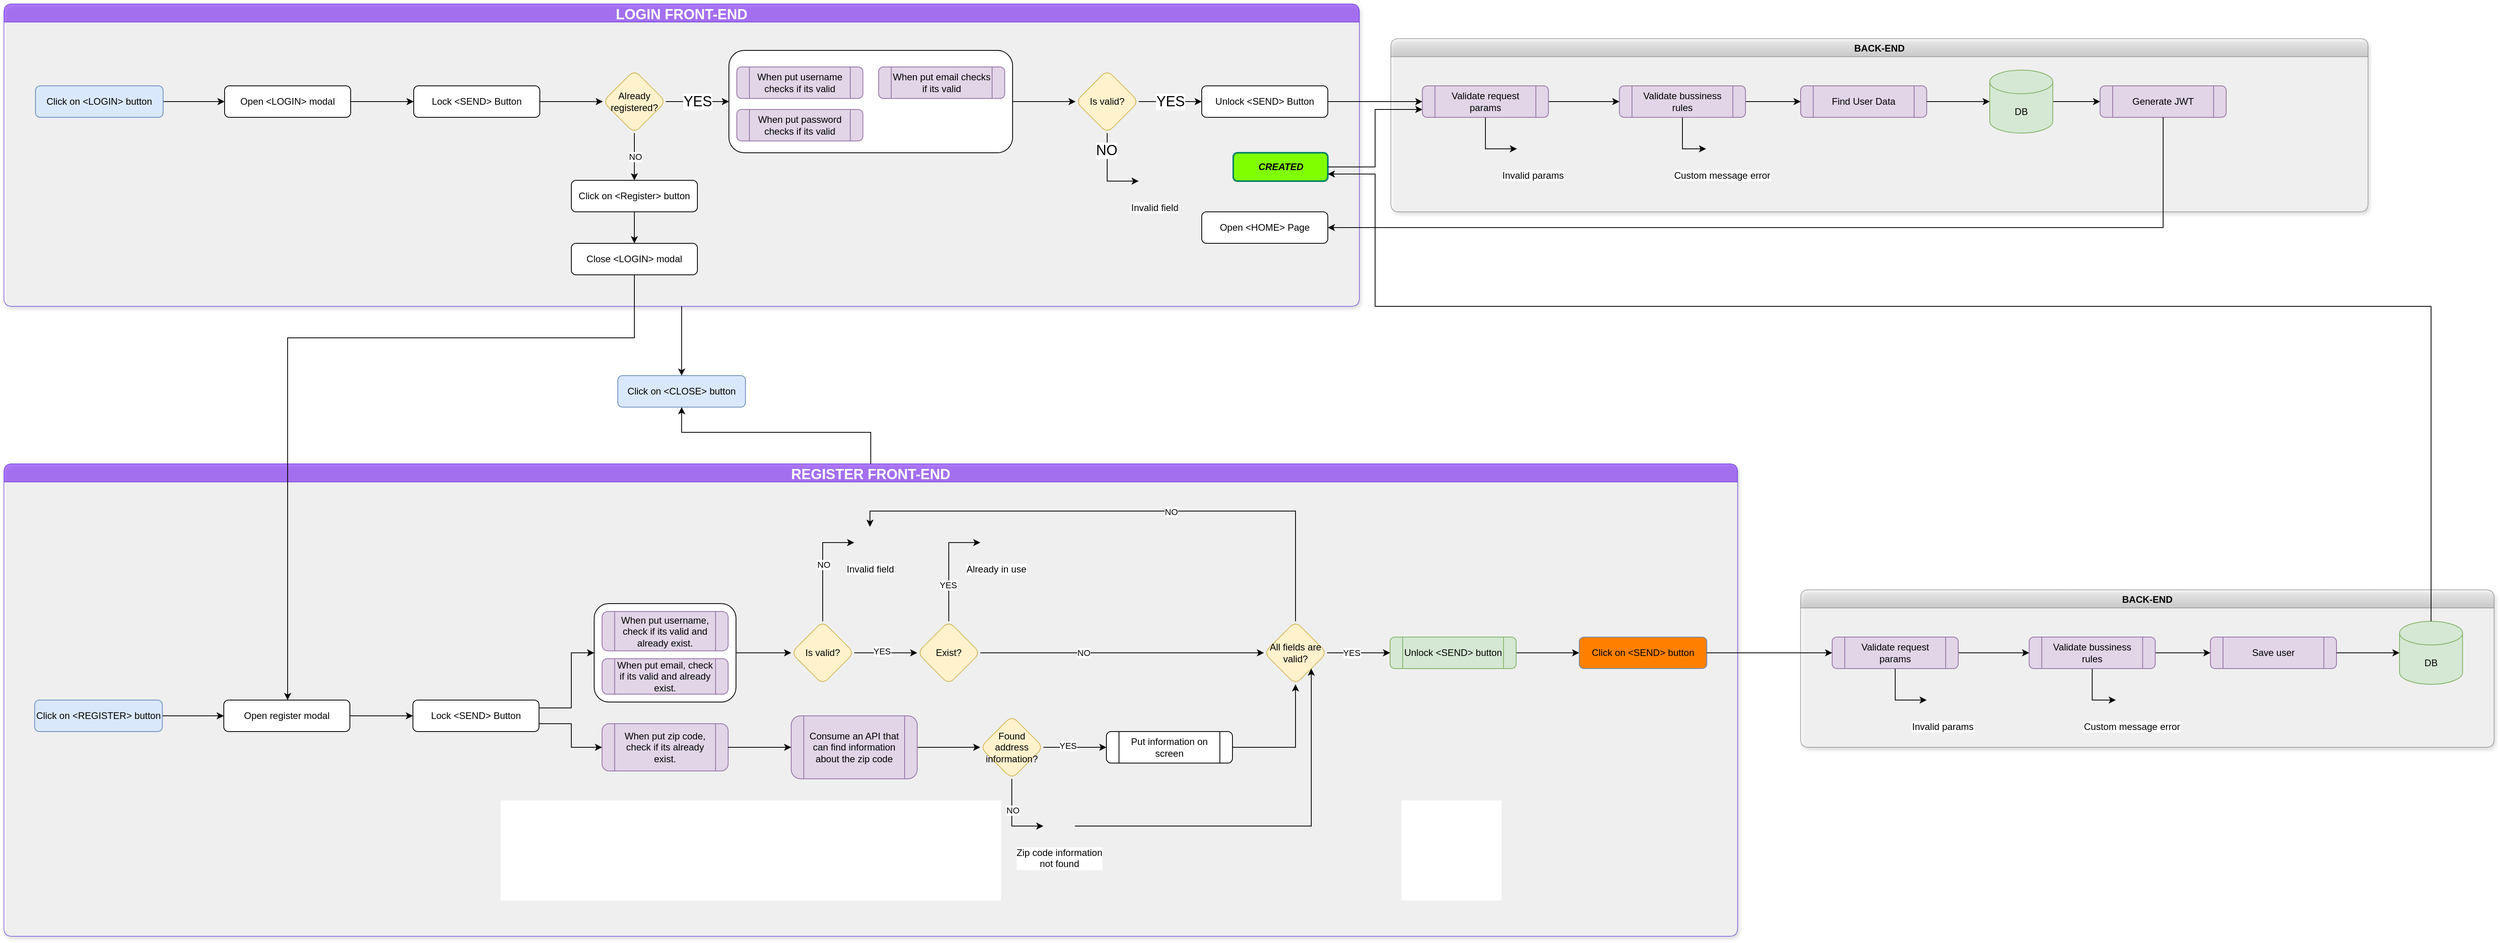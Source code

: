 <mxfile version="19.0.3" type="device" pages="3"><diagram id="-GgK848jqkzIqNyXonlS" name="Pré Register Process"><mxGraphModel dx="4582" dy="2880" grid="1" gridSize="10" guides="1" tooltips="1" connect="1" arrows="1" fold="1" page="1" pageScale="1" pageWidth="1024" pageHeight="1024" math="0" shadow="0"><root><mxCell id="0"/><mxCell id="1" parent="0"/><mxCell id="A7jsU6g6W_PS8lIpEN06-3" style="edgeStyle=orthogonalEdgeStyle;rounded=0;orthogonalLoop=1;jettySize=auto;html=1;exitX=0.5;exitY=0;exitDx=0;exitDy=0;entryX=0.5;entryY=1;entryDx=0;entryDy=0;" parent="1" source="ouSoMrlE00fcNAERtCbZ-31" target="A7jsU6g6W_PS8lIpEN06-1" edge="1"><mxGeometry relative="1" as="geometry"><Array as="points"><mxPoint x="1100" y="-480"/><mxPoint x="860" y="-480"/></Array></mxGeometry></mxCell><mxCell id="ouSoMrlE00fcNAERtCbZ-31" value="REGISTER FRONT-END" style="swimlane;rounded=1;shadow=1;glass=0;labelBorderColor=none;sketch=0;fontSize=18;fillColor=#6a00ff;opacity=50;html=0;strokeColor=#3700CC;fontColor=#ffffff;swimlaneFillColor=default;startSize=23;" parent="1" vertex="1"><mxGeometry y="-440" width="2200" height="600" as="geometry"><mxRectangle width="120" height="23" as="alternateBounds"/></mxGeometry></mxCell><mxCell id="zgaIZuVyNNcSzzfenhKK-6" value="Lock &amp;lt;SEND&amp;gt; Button" style="rounded=1;whiteSpace=wrap;html=1;" parent="ouSoMrlE00fcNAERtCbZ-31" vertex="1"><mxGeometry x="519" y="300" width="160" height="40" as="geometry"/></mxCell><mxCell id="zgaIZuVyNNcSzzfenhKK-9" value="" style="edgeStyle=orthogonalEdgeStyle;rounded=0;orthogonalLoop=1;jettySize=auto;html=1;entryX=0;entryY=0.5;entryDx=0;entryDy=0;exitX=1;exitY=0.25;exitDx=0;exitDy=0;" parent="ouSoMrlE00fcNAERtCbZ-31" source="zgaIZuVyNNcSzzfenhKK-6" target="WbO7VZrcrwC5O9ZG4jfg-92" edge="1"><mxGeometry relative="1" as="geometry"><mxPoint x="719" y="270" as="targetPoint"/><Array as="points"><mxPoint x="720" y="310"/><mxPoint x="720" y="240"/></Array></mxGeometry></mxCell><mxCell id="zgaIZuVyNNcSzzfenhKK-14" value="When put zip code, check if its already exist." style="shape=process;whiteSpace=wrap;html=1;backgroundOutline=1;fillColor=#e1d5e7;strokeColor=#9673a6;rounded=1;" parent="ouSoMrlE00fcNAERtCbZ-31" vertex="1"><mxGeometry x="759" y="330" width="160" height="60" as="geometry"/></mxCell><mxCell id="zgaIZuVyNNcSzzfenhKK-13" value="" style="edgeStyle=orthogonalEdgeStyle;rounded=0;orthogonalLoop=1;jettySize=auto;html=1;entryX=0;entryY=0.5;entryDx=0;entryDy=0;exitX=1;exitY=0.75;exitDx=0;exitDy=0;" parent="ouSoMrlE00fcNAERtCbZ-31" source="zgaIZuVyNNcSzzfenhKK-6" target="zgaIZuVyNNcSzzfenhKK-14" edge="1"><mxGeometry relative="1" as="geometry"><mxPoint x="759" y="358" as="targetPoint"/><Array as="points"><mxPoint x="720" y="330"/><mxPoint x="720" y="360"/></Array></mxGeometry></mxCell><mxCell id="ouSoMrlE00fcNAERtCbZ-82" style="edgeStyle=orthogonalEdgeStyle;rounded=0;orthogonalLoop=1;jettySize=auto;html=1;exitX=1;exitY=0.5;exitDx=0;exitDy=0;entryX=0;entryY=0.5;entryDx=0;entryDy=0;fontSize=12;" parent="ouSoMrlE00fcNAERtCbZ-31" source="zgaIZuVyNNcSzzfenhKK-30" target="ouSoMrlE00fcNAERtCbZ-83" edge="1"><mxGeometry relative="1" as="geometry"><mxPoint x="1999" y="240" as="targetPoint"/></mxGeometry></mxCell><mxCell id="zgaIZuVyNNcSzzfenhKK-30" value="Unlock &amp;lt;SEND&amp;gt; button" style="shape=process;whiteSpace=wrap;html=1;backgroundOutline=1;fillColor=#d5e8d4;strokeColor=#82b366;rounded=1;" parent="ouSoMrlE00fcNAERtCbZ-31" vertex="1"><mxGeometry x="1759" y="220" width="160" height="40" as="geometry"/></mxCell><mxCell id="zgaIZuVyNNcSzzfenhKK-50" style="edgeStyle=orthogonalEdgeStyle;rounded=0;orthogonalLoop=1;jettySize=auto;html=1;exitX=1;exitY=0.5;exitDx=0;exitDy=0;" parent="ouSoMrlE00fcNAERtCbZ-31" source="zgaIZuVyNNcSzzfenhKK-31" target="zgaIZuVyNNcSzzfenhKK-30" edge="1"><mxGeometry relative="1" as="geometry"/></mxCell><mxCell id="zgaIZuVyNNcSzzfenhKK-52" value="YES" style="edgeLabel;html=1;align=center;verticalAlign=middle;resizable=0;points=[];" parent="zgaIZuVyNNcSzzfenhKK-50" vertex="1" connectable="0"><mxGeometry x="-0.225" relative="1" as="geometry"><mxPoint as="offset"/></mxGeometry></mxCell><mxCell id="zgaIZuVyNNcSzzfenhKK-31" value="All fields are valid?" style="rhombus;whiteSpace=wrap;html=1;fillColor=#fff2cc;strokeColor=#d6b656;rounded=1;" parent="ouSoMrlE00fcNAERtCbZ-31" vertex="1"><mxGeometry x="1599" y="200" width="80" height="80" as="geometry"/></mxCell><mxCell id="zgaIZuVyNNcSzzfenhKK-38" value="Is valid?" style="rhombus;whiteSpace=wrap;html=1;fillColor=#fff2cc;strokeColor=#d6b656;rounded=1;" parent="ouSoMrlE00fcNAERtCbZ-31" vertex="1"><mxGeometry x="999" y="200" width="80" height="80" as="geometry"/></mxCell><mxCell id="zgaIZuVyNNcSzzfenhKK-19" value="" style="edgeStyle=orthogonalEdgeStyle;rounded=0;orthogonalLoop=1;jettySize=auto;html=1;" parent="ouSoMrlE00fcNAERtCbZ-31" source="WbO7VZrcrwC5O9ZG4jfg-92" target="zgaIZuVyNNcSzzfenhKK-38" edge="1"><mxGeometry relative="1" as="geometry"><mxPoint x="999" y="240" as="targetPoint"/></mxGeometry></mxCell><mxCell id="zgaIZuVyNNcSzzfenhKK-40" value="Already in use" style="shape=image;html=1;verticalAlign=top;verticalLabelPosition=bottom;labelBackgroundColor=#ffffff;imageAspect=0;aspect=fixed;image=https://cdn1.iconfinder.com/data/icons/nuvola2/128x128/apps/important.png" parent="ouSoMrlE00fcNAERtCbZ-31" vertex="1"><mxGeometry x="1239" y="80" width="40" height="40" as="geometry"/></mxCell><mxCell id="zgaIZuVyNNcSzzfenhKK-53" style="edgeStyle=orthogonalEdgeStyle;rounded=0;orthogonalLoop=1;jettySize=auto;html=1;exitX=0.5;exitY=0;exitDx=0;exitDy=0;entryX=0.5;entryY=0;entryDx=0;entryDy=0;" parent="ouSoMrlE00fcNAERtCbZ-31" source="zgaIZuVyNNcSzzfenhKK-31" target="zgaIZuVyNNcSzzfenhKK-67" edge="1"><mxGeometry relative="1" as="geometry"/></mxCell><mxCell id="zgaIZuVyNNcSzzfenhKK-54" value="NO" style="edgeLabel;html=1;align=center;verticalAlign=middle;resizable=0;points=[];" parent="zgaIZuVyNNcSzzfenhKK-53" vertex="1" connectable="0"><mxGeometry x="-0.148" y="1" relative="1" as="geometry"><mxPoint as="offset"/></mxGeometry></mxCell><mxCell id="zgaIZuVyNNcSzzfenhKK-44" style="edgeStyle=orthogonalEdgeStyle;rounded=0;orthogonalLoop=1;jettySize=auto;html=1;exitX=0.5;exitY=0;exitDx=0;exitDy=0;entryX=0;entryY=0.5;entryDx=0;entryDy=0;" parent="ouSoMrlE00fcNAERtCbZ-31" source="zgaIZuVyNNcSzzfenhKK-42" target="zgaIZuVyNNcSzzfenhKK-40" edge="1"><mxGeometry relative="1" as="geometry"/></mxCell><mxCell id="zgaIZuVyNNcSzzfenhKK-47" value="YES" style="edgeLabel;html=1;align=center;verticalAlign=middle;resizable=0;points=[];" parent="zgaIZuVyNNcSzzfenhKK-44" vertex="1" connectable="0"><mxGeometry x="-0.34" y="1" relative="1" as="geometry"><mxPoint as="offset"/></mxGeometry></mxCell><mxCell id="zgaIZuVyNNcSzzfenhKK-48" style="edgeStyle=orthogonalEdgeStyle;rounded=0;orthogonalLoop=1;jettySize=auto;html=1;exitX=1;exitY=0.5;exitDx=0;exitDy=0;" parent="ouSoMrlE00fcNAERtCbZ-31" source="zgaIZuVyNNcSzzfenhKK-42" target="zgaIZuVyNNcSzzfenhKK-31" edge="1"><mxGeometry relative="1" as="geometry"/></mxCell><mxCell id="zgaIZuVyNNcSzzfenhKK-49" value="NO" style="edgeLabel;html=1;align=center;verticalAlign=middle;resizable=0;points=[];" parent="zgaIZuVyNNcSzzfenhKK-48" vertex="1" connectable="0"><mxGeometry x="-0.275" relative="1" as="geometry"><mxPoint as="offset"/></mxGeometry></mxCell><mxCell id="zgaIZuVyNNcSzzfenhKK-42" value="Exist?" style="rhombus;whiteSpace=wrap;html=1;fillColor=#fff2cc;strokeColor=#d6b656;rounded=1;" parent="ouSoMrlE00fcNAERtCbZ-31" vertex="1"><mxGeometry x="1159" y="200" width="80" height="80" as="geometry"/></mxCell><mxCell id="zgaIZuVyNNcSzzfenhKK-43" style="edgeStyle=orthogonalEdgeStyle;rounded=0;orthogonalLoop=1;jettySize=auto;html=1;exitX=1;exitY=0.5;exitDx=0;exitDy=0;" parent="ouSoMrlE00fcNAERtCbZ-31" source="zgaIZuVyNNcSzzfenhKK-38" target="zgaIZuVyNNcSzzfenhKK-42" edge="1"><mxGeometry relative="1" as="geometry"/></mxCell><mxCell id="zgaIZuVyNNcSzzfenhKK-46" value="YES" style="edgeLabel;html=1;align=center;verticalAlign=middle;resizable=0;points=[];" parent="zgaIZuVyNNcSzzfenhKK-43" vertex="1" connectable="0"><mxGeometry x="-0.135" y="2" relative="1" as="geometry"><mxPoint as="offset"/></mxGeometry></mxCell><mxCell id="zgaIZuVyNNcSzzfenhKK-55" value="Found address information?" style="rhombus;whiteSpace=wrap;html=1;fillColor=#fff2cc;strokeColor=#d6b656;rounded=1;" parent="ouSoMrlE00fcNAERtCbZ-31" vertex="1"><mxGeometry x="1239" y="320" width="80" height="80" as="geometry"/></mxCell><mxCell id="zgaIZuVyNNcSzzfenhKK-64" style="edgeStyle=orthogonalEdgeStyle;rounded=0;orthogonalLoop=1;jettySize=auto;html=1;exitX=1;exitY=0.5;exitDx=0;exitDy=0;entryX=0.5;entryY=1;entryDx=0;entryDy=0;" parent="ouSoMrlE00fcNAERtCbZ-31" source="zgaIZuVyNNcSzzfenhKK-57" target="zgaIZuVyNNcSzzfenhKK-31" edge="1"><mxGeometry relative="1" as="geometry"/></mxCell><mxCell id="zgaIZuVyNNcSzzfenhKK-57" value="Put information on screen" style="shape=process;whiteSpace=wrap;html=1;backgroundOutline=1;rounded=1;" parent="ouSoMrlE00fcNAERtCbZ-31" vertex="1"><mxGeometry x="1399" y="340" width="160" height="40" as="geometry"/></mxCell><mxCell id="zgaIZuVyNNcSzzfenhKK-58" style="edgeStyle=orthogonalEdgeStyle;rounded=0;orthogonalLoop=1;jettySize=auto;html=1;exitX=1;exitY=0.5;exitDx=0;exitDy=0;entryX=0;entryY=0.5;entryDx=0;entryDy=0;" parent="ouSoMrlE00fcNAERtCbZ-31" source="zgaIZuVyNNcSzzfenhKK-55" target="zgaIZuVyNNcSzzfenhKK-57" edge="1"><mxGeometry relative="1" as="geometry"/></mxCell><mxCell id="zgaIZuVyNNcSzzfenhKK-63" value="YES" style="edgeLabel;html=1;align=center;verticalAlign=middle;resizable=0;points=[];" parent="zgaIZuVyNNcSzzfenhKK-58" vertex="1" connectable="0"><mxGeometry x="-0.221" y="2" relative="1" as="geometry"><mxPoint as="offset"/></mxGeometry></mxCell><mxCell id="zgaIZuVyNNcSzzfenhKK-66" style="edgeStyle=orthogonalEdgeStyle;rounded=0;orthogonalLoop=1;jettySize=auto;html=1;exitX=1;exitY=0.5;exitDx=0;exitDy=0;entryX=1;entryY=1;entryDx=0;entryDy=0;" parent="ouSoMrlE00fcNAERtCbZ-31" source="zgaIZuVyNNcSzzfenhKK-59" target="zgaIZuVyNNcSzzfenhKK-31" edge="1"><mxGeometry relative="1" as="geometry"/></mxCell><mxCell id="zgaIZuVyNNcSzzfenhKK-59" value="Zip code information&lt;br&gt;not found" style="shape=image;html=1;verticalAlign=top;verticalLabelPosition=bottom;labelBackgroundColor=#ffffff;imageAspect=0;aspect=fixed;image=https://cdn1.iconfinder.com/data/icons/nuvola2/128x128/apps/important.png" parent="ouSoMrlE00fcNAERtCbZ-31" vertex="1"><mxGeometry x="1319" y="440" width="40" height="40" as="geometry"/></mxCell><mxCell id="zgaIZuVyNNcSzzfenhKK-60" style="edgeStyle=orthogonalEdgeStyle;rounded=0;orthogonalLoop=1;jettySize=auto;html=1;exitX=0.5;exitY=1;exitDx=0;exitDy=0;entryX=0;entryY=0.5;entryDx=0;entryDy=0;" parent="ouSoMrlE00fcNAERtCbZ-31" source="zgaIZuVyNNcSzzfenhKK-55" target="zgaIZuVyNNcSzzfenhKK-59" edge="1"><mxGeometry relative="1" as="geometry"/></mxCell><mxCell id="zgaIZuVyNNcSzzfenhKK-62" value="NO" style="edgeLabel;html=1;align=center;verticalAlign=middle;resizable=0;points=[];" parent="zgaIZuVyNNcSzzfenhKK-60" vertex="1" connectable="0"><mxGeometry x="-0.199" y="1" relative="1" as="geometry"><mxPoint as="offset"/></mxGeometry></mxCell><mxCell id="zgaIZuVyNNcSzzfenhKK-67" value="Invalid field" style="shape=image;html=1;verticalAlign=top;verticalLabelPosition=bottom;labelBackgroundColor=#ffffff;imageAspect=0;aspect=fixed;image=https://cdn1.iconfinder.com/data/icons/nuvola2/128x128/apps/important.png" parent="ouSoMrlE00fcNAERtCbZ-31" vertex="1"><mxGeometry x="1079" y="80" width="40" height="40" as="geometry"/></mxCell><mxCell id="zgaIZuVyNNcSzzfenhKK-41" style="edgeStyle=orthogonalEdgeStyle;rounded=0;orthogonalLoop=1;jettySize=auto;html=1;exitX=0.5;exitY=0;exitDx=0;exitDy=0;entryX=0;entryY=0.5;entryDx=0;entryDy=0;" parent="ouSoMrlE00fcNAERtCbZ-31" source="zgaIZuVyNNcSzzfenhKK-38" target="zgaIZuVyNNcSzzfenhKK-67" edge="1"><mxGeometry relative="1" as="geometry"/></mxCell><mxCell id="zgaIZuVyNNcSzzfenhKK-45" value="NO" style="edgeLabel;html=1;align=center;verticalAlign=middle;resizable=0;points=[];" parent="zgaIZuVyNNcSzzfenhKK-41" vertex="1" connectable="0"><mxGeometry x="0.03" y="-1" relative="1" as="geometry"><mxPoint as="offset"/></mxGeometry></mxCell><mxCell id="zgaIZuVyNNcSzzfenhKK-4" value="Open register modal" style="rounded=1;whiteSpace=wrap;html=1;" parent="ouSoMrlE00fcNAERtCbZ-31" vertex="1"><mxGeometry x="279" y="300" width="160" height="40" as="geometry"/></mxCell><mxCell id="zgaIZuVyNNcSzzfenhKK-7" value="" style="edgeStyle=orthogonalEdgeStyle;rounded=0;orthogonalLoop=1;jettySize=auto;html=1;" parent="ouSoMrlE00fcNAERtCbZ-31" source="zgaIZuVyNNcSzzfenhKK-4" target="zgaIZuVyNNcSzzfenhKK-6" edge="1"><mxGeometry relative="1" as="geometry"/></mxCell><mxCell id="zgaIZuVyNNcSzzfenhKK-5" value="" style="edgeStyle=orthogonalEdgeStyle;rounded=0;orthogonalLoop=1;jettySize=auto;html=1;" parent="ouSoMrlE00fcNAERtCbZ-31" source="zgaIZuVyNNcSzzfenhKK-1" target="zgaIZuVyNNcSzzfenhKK-4" edge="1"><mxGeometry relative="1" as="geometry"/></mxCell><mxCell id="zgaIZuVyNNcSzzfenhKK-1" value="Click on &amp;lt;REGISTER&amp;gt; button" style="rounded=1;whiteSpace=wrap;html=1;fillColor=#dae8fc;strokeColor=#6c8ebf;" parent="ouSoMrlE00fcNAERtCbZ-31" vertex="1"><mxGeometry x="39" y="300" width="162" height="40" as="geometry"/></mxCell><mxCell id="ouSoMrlE00fcNAERtCbZ-30" style="edgeStyle=orthogonalEdgeStyle;rounded=0;orthogonalLoop=1;jettySize=auto;html=1;exitX=1;exitY=0.5;exitDx=0;exitDy=0;entryX=0;entryY=0.5;entryDx=0;entryDy=0;fontSize=12;" parent="ouSoMrlE00fcNAERtCbZ-31" source="ouSoMrlE00fcNAERtCbZ-29" target="zgaIZuVyNNcSzzfenhKK-55" edge="1"><mxGeometry relative="1" as="geometry"/></mxCell><mxCell id="ouSoMrlE00fcNAERtCbZ-29" value="Consume an API that can find information about the zip code" style="shape=process;whiteSpace=wrap;html=1;backgroundOutline=1;fillColor=#e1d5e7;strokeColor=#9673a6;rounded=1;" parent="ouSoMrlE00fcNAERtCbZ-31" vertex="1"><mxGeometry x="999" y="320" width="160" height="80" as="geometry"/></mxCell><mxCell id="zgaIZuVyNNcSzzfenhKK-56" style="edgeStyle=orthogonalEdgeStyle;rounded=0;orthogonalLoop=1;jettySize=auto;html=1;exitX=1;exitY=0.5;exitDx=0;exitDy=0;entryX=0;entryY=0.5;entryDx=0;entryDy=0;" parent="ouSoMrlE00fcNAERtCbZ-31" source="zgaIZuVyNNcSzzfenhKK-14" target="ouSoMrlE00fcNAERtCbZ-29" edge="1"><mxGeometry relative="1" as="geometry"/></mxCell><UserObject label="Click on &amp;lt;SEND&amp;gt; button" id="ouSoMrlE00fcNAERtCbZ-83"><mxCell style="rounded=1;whiteSpace=wrap;html=1;fillColor=#FF8000;strokeColor=#6c8ebf;" parent="ouSoMrlE00fcNAERtCbZ-31" vertex="1"><mxGeometry x="1999" y="220" width="162" height="40" as="geometry"/></mxCell></UserObject><mxCell id="WbO7VZrcrwC5O9ZG4jfg-92" value="" style="rounded=1;whiteSpace=wrap;html=1;strokeColor=#000000;" parent="ouSoMrlE00fcNAERtCbZ-31" vertex="1"><mxGeometry x="749" y="177.5" width="180" height="125" as="geometry"/></mxCell><mxCell id="WbO7VZrcrwC5O9ZG4jfg-93" value="When put username, check if its valid and already exist." style="shape=process;whiteSpace=wrap;html=1;backgroundOutline=1;fillColor=#e1d5e7;strokeColor=#9673a6;rounded=1;" parent="ouSoMrlE00fcNAERtCbZ-31" vertex="1"><mxGeometry x="759" y="187.5" width="160" height="50" as="geometry"/></mxCell><mxCell id="WbO7VZrcrwC5O9ZG4jfg-94" value="When put email, check if its valid and already exist." style="shape=process;whiteSpace=wrap;html=1;backgroundOutline=1;fillColor=#e1d5e7;strokeColor=#9673a6;rounded=1;" parent="ouSoMrlE00fcNAERtCbZ-31" vertex="1"><mxGeometry x="759" y="247.5" width="160" height="45" as="geometry"/></mxCell><mxCell id="-NafIN-AvIMwT-cAzoXx-1" value="BACK-END" style="swimlane;rounded=1;shadow=1;glass=0;labelBorderColor=none;sketch=0;fontSize=12;fillColor=#f5f5f5;opacity=50;html=0;strokeColor=#666666;swimlaneFillColor=default;gradientColor=#b3b3b3;" parent="1" vertex="1"><mxGeometry x="2280" y="-280" width="880" height="200" as="geometry"><mxRectangle width="120" height="23" as="alternateBounds"/></mxGeometry></mxCell><mxCell id="-NafIN-AvIMwT-cAzoXx-3" value="Save user" style="shape=process;whiteSpace=wrap;html=1;backgroundOutline=1;fillColor=#e1d5e7;strokeColor=#9673a6;rounded=1;" parent="-NafIN-AvIMwT-cAzoXx-1" vertex="1"><mxGeometry x="520" y="60" width="160" height="40" as="geometry"/></mxCell><mxCell id="-NafIN-AvIMwT-cAzoXx-15" value="" style="edgeStyle=orthogonalEdgeStyle;rounded=0;orthogonalLoop=1;jettySize=auto;html=1;entryX=0;entryY=0.5;entryDx=0;entryDy=0;entryPerimeter=0;" parent="-NafIN-AvIMwT-cAzoXx-1" source="-NafIN-AvIMwT-cAzoXx-3" target="-NafIN-AvIMwT-cAzoXx-54" edge="1"><mxGeometry relative="1" as="geometry"><mxPoint x="1000" y="80" as="targetPoint"/></mxGeometry></mxCell><mxCell id="-NafIN-AvIMwT-cAzoXx-53" style="edgeStyle=orthogonalEdgeStyle;rounded=0;orthogonalLoop=1;jettySize=auto;html=1;entryX=0;entryY=0.5;entryDx=0;entryDy=0;" parent="-NafIN-AvIMwT-cAzoXx-1" source="-NafIN-AvIMwT-cAzoXx-56" target="-NafIN-AvIMwT-cAzoXx-52" edge="1"><mxGeometry relative="1" as="geometry"><mxPoint x="360" y="100" as="sourcePoint"/></mxGeometry></mxCell><mxCell id="-NafIN-AvIMwT-cAzoXx-40" value="" style="edgeStyle=orthogonalEdgeStyle;rounded=0;orthogonalLoop=1;jettySize=auto;html=1;entryX=0;entryY=0.5;entryDx=0;entryDy=0;" parent="-NafIN-AvIMwT-cAzoXx-1" source="-NafIN-AvIMwT-cAzoXx-56" target="-NafIN-AvIMwT-cAzoXx-3" edge="1"><mxGeometry relative="1" as="geometry"><mxPoint x="440" y="80" as="sourcePoint"/><mxPoint x="600" y="140" as="targetPoint"/></mxGeometry></mxCell><mxCell id="-NafIN-AvIMwT-cAzoXx-41" value="" style="edgeStyle=orthogonalEdgeStyle;rounded=0;orthogonalLoop=1;jettySize=auto;html=1;entryX=0;entryY=0.5;entryDx=0;entryDy=0;exitX=1;exitY=0.5;exitDx=0;exitDy=0;" parent="-NafIN-AvIMwT-cAzoXx-1" source="-NafIN-AvIMwT-cAzoXx-55" target="-NafIN-AvIMwT-cAzoXx-56" edge="1"><mxGeometry relative="1" as="geometry"><mxPoint x="200" y="80" as="sourcePoint"/><mxPoint x="280" y="80" as="targetPoint"/></mxGeometry></mxCell><mxCell id="-NafIN-AvIMwT-cAzoXx-50" style="edgeStyle=orthogonalEdgeStyle;rounded=0;orthogonalLoop=1;jettySize=auto;html=1;exitX=0.5;exitY=1;exitDx=0;exitDy=0;entryX=0;entryY=0.5;entryDx=0;entryDy=0;" parent="-NafIN-AvIMwT-cAzoXx-1" source="-NafIN-AvIMwT-cAzoXx-55" target="-NafIN-AvIMwT-cAzoXx-49" edge="1"><mxGeometry relative="1" as="geometry"><mxPoint x="120" y="100" as="sourcePoint"/></mxGeometry></mxCell><mxCell id="-NafIN-AvIMwT-cAzoXx-49" value="Invalid params" style="shape=image;html=1;verticalAlign=top;verticalLabelPosition=bottom;labelBackgroundColor=#ffffff;imageAspect=0;aspect=fixed;image=https://cdn1.iconfinder.com/data/icons/nuvola2/128x128/apps/important.png" parent="-NafIN-AvIMwT-cAzoXx-1" vertex="1"><mxGeometry x="160" y="120" width="40" height="40" as="geometry"/></mxCell><mxCell id="-NafIN-AvIMwT-cAzoXx-52" value="Custom message error" style="shape=image;html=1;verticalAlign=top;verticalLabelPosition=bottom;labelBackgroundColor=#ffffff;imageAspect=0;aspect=fixed;image=https://cdn1.iconfinder.com/data/icons/nuvola2/128x128/apps/important.png" parent="-NafIN-AvIMwT-cAzoXx-1" vertex="1"><mxGeometry x="400" y="120" width="40" height="40" as="geometry"/></mxCell><mxCell id="-NafIN-AvIMwT-cAzoXx-54" value="DB" style="shape=cylinder3;whiteSpace=wrap;html=1;boundedLbl=1;backgroundOutline=1;size=15;fillColor=#d5e8d4;strokeColor=#82b366;" parent="-NafIN-AvIMwT-cAzoXx-1" vertex="1"><mxGeometry x="760" y="40" width="80" height="80" as="geometry"/></mxCell><mxCell id="-NafIN-AvIMwT-cAzoXx-55" value="Validate request params" style="shape=process;whiteSpace=wrap;html=1;backgroundOutline=1;fillColor=#e1d5e7;strokeColor=#9673a6;rounded=1;" parent="-NafIN-AvIMwT-cAzoXx-1" vertex="1"><mxGeometry x="40" y="60" width="160" height="40" as="geometry"/></mxCell><mxCell id="-NafIN-AvIMwT-cAzoXx-56" value="Validate bussiness rules" style="shape=process;whiteSpace=wrap;html=1;backgroundOutline=1;fillColor=#e1d5e7;strokeColor=#9673a6;rounded=1;" parent="-NafIN-AvIMwT-cAzoXx-1" vertex="1"><mxGeometry x="290" y="60" width="160" height="40" as="geometry"/></mxCell><mxCell id="-NafIN-AvIMwT-cAzoXx-47" style="edgeStyle=orthogonalEdgeStyle;rounded=0;orthogonalLoop=1;jettySize=auto;html=1;exitX=1;exitY=0.5;exitDx=0;exitDy=0;entryX=0;entryY=0.5;entryDx=0;entryDy=0;" parent="1" source="ouSoMrlE00fcNAERtCbZ-83" target="-NafIN-AvIMwT-cAzoXx-55" edge="1"><mxGeometry relative="1" as="geometry"><mxPoint x="2370" y="-200" as="targetPoint"/></mxGeometry></mxCell><mxCell id="A7jsU6g6W_PS8lIpEN06-2" style="edgeStyle=orthogonalEdgeStyle;rounded=0;orthogonalLoop=1;jettySize=auto;html=1;exitX=0.5;exitY=1;exitDx=0;exitDy=0;entryX=0.5;entryY=0;entryDx=0;entryDy=0;" parent="1" source="WbO7VZrcrwC5O9ZG4jfg-1" target="A7jsU6g6W_PS8lIpEN06-1" edge="1"><mxGeometry relative="1" as="geometry"/></mxCell><mxCell id="WbO7VZrcrwC5O9ZG4jfg-1" value="LOGIN FRONT-END" style="swimlane;rounded=1;shadow=1;glass=0;labelBorderColor=none;sketch=0;fontSize=18;fillColor=#6a00ff;opacity=50;html=0;strokeColor=#3700CC;fontColor=#ffffff;swimlaneFillColor=default;" parent="1" vertex="1"><mxGeometry y="-1024" width="1720" height="384" as="geometry"><mxRectangle width="120" height="23" as="alternateBounds"/></mxGeometry></mxCell><mxCell id="WbO7VZrcrwC5O9ZG4jfg-48" value="Lock &amp;lt;SEND&amp;gt; Button" style="rounded=1;whiteSpace=wrap;html=1;" parent="WbO7VZrcrwC5O9ZG4jfg-1" vertex="1"><mxGeometry x="520" y="104" width="160" height="40" as="geometry"/></mxCell><mxCell id="WbO7VZrcrwC5O9ZG4jfg-49" value="Open &amp;lt;LOGIN&amp;gt; modal" style="rounded=1;whiteSpace=wrap;html=1;" parent="WbO7VZrcrwC5O9ZG4jfg-1" vertex="1"><mxGeometry x="280" y="104" width="160" height="40" as="geometry"/></mxCell><mxCell id="WbO7VZrcrwC5O9ZG4jfg-50" value="" style="edgeStyle=orthogonalEdgeStyle;rounded=0;orthogonalLoop=1;jettySize=auto;html=1;" parent="WbO7VZrcrwC5O9ZG4jfg-1" source="WbO7VZrcrwC5O9ZG4jfg-49" target="WbO7VZrcrwC5O9ZG4jfg-48" edge="1"><mxGeometry relative="1" as="geometry"/></mxCell><mxCell id="WbO7VZrcrwC5O9ZG4jfg-51" value="" style="edgeStyle=orthogonalEdgeStyle;rounded=0;orthogonalLoop=1;jettySize=auto;html=1;" parent="WbO7VZrcrwC5O9ZG4jfg-1" source="WbO7VZrcrwC5O9ZG4jfg-52" target="WbO7VZrcrwC5O9ZG4jfg-49" edge="1"><mxGeometry relative="1" as="geometry"/></mxCell><mxCell id="WbO7VZrcrwC5O9ZG4jfg-52" value="Click on &amp;lt;LOGIN&amp;gt; button" style="rounded=1;whiteSpace=wrap;html=1;fillColor=#dae8fc;strokeColor=#6c8ebf;" parent="WbO7VZrcrwC5O9ZG4jfg-1" vertex="1"><mxGeometry x="40" y="104" width="162" height="40" as="geometry"/></mxCell><mxCell id="WbO7VZrcrwC5O9ZG4jfg-62" value="YES" style="edgeStyle=orthogonalEdgeStyle;rounded=0;orthogonalLoop=1;jettySize=auto;html=1;exitX=1;exitY=0.5;exitDx=0;exitDy=0;entryX=0;entryY=0.5;entryDx=0;entryDy=0;fontSize=18;" parent="WbO7VZrcrwC5O9ZG4jfg-1" source="WbO7VZrcrwC5O9ZG4jfg-54" target="WbO7VZrcrwC5O9ZG4jfg-59" edge="1"><mxGeometry relative="1" as="geometry"/></mxCell><mxCell id="WbO7VZrcrwC5O9ZG4jfg-54" value="Already registered?" style="rhombus;whiteSpace=wrap;html=1;fillColor=#fff2cc;strokeColor=#d6b656;rounded=1;" parent="WbO7VZrcrwC5O9ZG4jfg-1" vertex="1"><mxGeometry x="760" y="84" width="80" height="80" as="geometry"/></mxCell><mxCell id="WbO7VZrcrwC5O9ZG4jfg-47" style="edgeStyle=orthogonalEdgeStyle;rounded=0;orthogonalLoop=1;jettySize=auto;html=1;exitX=1;exitY=0.5;exitDx=0;exitDy=0;" parent="WbO7VZrcrwC5O9ZG4jfg-1" source="WbO7VZrcrwC5O9ZG4jfg-48" target="WbO7VZrcrwC5O9ZG4jfg-54" edge="1"><mxGeometry relative="1" as="geometry"/></mxCell><mxCell id="WbO7VZrcrwC5O9ZG4jfg-56" value="Close &amp;lt;LOGIN&amp;gt; modal" style="rounded=1;whiteSpace=wrap;html=1;" parent="WbO7VZrcrwC5O9ZG4jfg-1" vertex="1"><mxGeometry x="720" y="304" width="160" height="40" as="geometry"/></mxCell><mxCell id="WbO7VZrcrwC5O9ZG4jfg-53" value="NO" style="edgeStyle=orthogonalEdgeStyle;rounded=0;orthogonalLoop=1;jettySize=auto;html=1;exitX=0.5;exitY=1;exitDx=0;exitDy=0;" parent="WbO7VZrcrwC5O9ZG4jfg-1" source="WbO7VZrcrwC5O9ZG4jfg-54" edge="1"><mxGeometry relative="1" as="geometry"><mxPoint x="800" y="224" as="targetPoint"/></mxGeometry></mxCell><mxCell id="WbO7VZrcrwC5O9ZG4jfg-64" style="edgeStyle=orthogonalEdgeStyle;rounded=0;orthogonalLoop=1;jettySize=auto;html=1;exitX=1;exitY=0.5;exitDx=0;exitDy=0;fontSize=18;" parent="WbO7VZrcrwC5O9ZG4jfg-1" source="WbO7VZrcrwC5O9ZG4jfg-59" target="WbO7VZrcrwC5O9ZG4jfg-63" edge="1"><mxGeometry relative="1" as="geometry"/></mxCell><mxCell id="WbO7VZrcrwC5O9ZG4jfg-59" value="" style="rounded=1;whiteSpace=wrap;html=1;strokeColor=#000000;" parent="WbO7VZrcrwC5O9ZG4jfg-1" vertex="1"><mxGeometry x="920" y="59" width="360" height="130" as="geometry"/></mxCell><mxCell id="WbO7VZrcrwC5O9ZG4jfg-71" value="" style="edgeStyle=orthogonalEdgeStyle;rounded=0;orthogonalLoop=1;jettySize=auto;html=1;fontSize=18;entryX=0;entryY=0.5;entryDx=0;entryDy=0;" parent="WbO7VZrcrwC5O9ZG4jfg-1" source="WbO7VZrcrwC5O9ZG4jfg-63" target="WbO7VZrcrwC5O9ZG4jfg-68" edge="1"><mxGeometry relative="1" as="geometry"><mxPoint x="1400" y="255" as="targetPoint"/></mxGeometry></mxCell><mxCell id="WbO7VZrcrwC5O9ZG4jfg-73" value="NO" style="edgeLabel;html=1;align=center;verticalAlign=middle;resizable=0;points=[];fontSize=18;" parent="WbO7VZrcrwC5O9ZG4jfg-71" vertex="1" connectable="0"><mxGeometry x="-0.579" y="-1" relative="1" as="geometry"><mxPoint as="offset"/></mxGeometry></mxCell><mxCell id="WbO7VZrcrwC5O9ZG4jfg-75" value="YES" style="edgeStyle=orthogonalEdgeStyle;rounded=0;orthogonalLoop=1;jettySize=auto;html=1;exitX=1;exitY=0.5;exitDx=0;exitDy=0;fontSize=18;" parent="WbO7VZrcrwC5O9ZG4jfg-1" source="WbO7VZrcrwC5O9ZG4jfg-63" target="WbO7VZrcrwC5O9ZG4jfg-74" edge="1"><mxGeometry relative="1" as="geometry"/></mxCell><mxCell id="WbO7VZrcrwC5O9ZG4jfg-63" value="Is valid?" style="rhombus;whiteSpace=wrap;html=1;fillColor=#fff2cc;strokeColor=#d6b656;rounded=1;" parent="WbO7VZrcrwC5O9ZG4jfg-1" vertex="1"><mxGeometry x="1360" y="84" width="80" height="80" as="geometry"/></mxCell><mxCell id="WbO7VZrcrwC5O9ZG4jfg-65" value="When put username checks if its valid" style="shape=process;whiteSpace=wrap;html=1;backgroundOutline=1;fillColor=#e1d5e7;strokeColor=#9673a6;rounded=1;" parent="WbO7VZrcrwC5O9ZG4jfg-1" vertex="1"><mxGeometry x="930" y="80" width="160" height="40" as="geometry"/></mxCell><mxCell id="WbO7VZrcrwC5O9ZG4jfg-67" value="When put email checks if its valid" style="shape=process;whiteSpace=wrap;html=1;backgroundOutline=1;fillColor=#e1d5e7;strokeColor=#9673a6;rounded=1;" parent="WbO7VZrcrwC5O9ZG4jfg-1" vertex="1"><mxGeometry x="1110" y="80" width="160" height="40" as="geometry"/></mxCell><mxCell id="WbO7VZrcrwC5O9ZG4jfg-68" value="Invalid field" style="shape=image;html=1;verticalAlign=top;verticalLabelPosition=bottom;labelBackgroundColor=#ffffff;imageAspect=0;aspect=fixed;image=https://cdn1.iconfinder.com/data/icons/nuvola2/128x128/apps/important.png" parent="WbO7VZrcrwC5O9ZG4jfg-1" vertex="1"><mxGeometry x="1440" y="205" width="40" height="40" as="geometry"/></mxCell><mxCell id="WbO7VZrcrwC5O9ZG4jfg-72" value="When put password checks if its valid" style="shape=process;whiteSpace=wrap;html=1;backgroundOutline=1;fillColor=#e1d5e7;strokeColor=#9673a6;rounded=1;" parent="WbO7VZrcrwC5O9ZG4jfg-1" vertex="1"><mxGeometry x="930" y="134" width="160" height="40" as="geometry"/></mxCell><mxCell id="WbO7VZrcrwC5O9ZG4jfg-74" value="Unlock &amp;lt;SEND&amp;gt; Button" style="rounded=1;whiteSpace=wrap;html=1;" parent="WbO7VZrcrwC5O9ZG4jfg-1" vertex="1"><mxGeometry x="1520" y="104" width="160" height="40" as="geometry"/></mxCell><mxCell id="WbO7VZrcrwC5O9ZG4jfg-97" value="&lt;font color=&quot;#000000&quot;&gt;&lt;i&gt;CREATED&lt;/i&gt;&lt;/font&gt;" style="dashed=0;html=1;rounded=1;fillColor=#80FF00;strokeColor=#008364;fontSize=12;align=center;fontStyle=1;strokeWidth=2;fontColor=#ffffff" parent="WbO7VZrcrwC5O9ZG4jfg-1" vertex="1"><mxGeometry x="1560" y="189" width="120" height="36" as="geometry"/></mxCell><mxCell id="WbO7VZrcrwC5O9ZG4jfg-99" value="Open &amp;lt;HOME&amp;gt; Page" style="rounded=1;whiteSpace=wrap;html=1;" parent="WbO7VZrcrwC5O9ZG4jfg-1" vertex="1"><mxGeometry x="1520" y="264" width="160" height="40" as="geometry"/></mxCell><mxCell id="vlHQJ9dfOOfAwelOderD-2" style="edgeStyle=orthogonalEdgeStyle;rounded=0;orthogonalLoop=1;jettySize=auto;html=1;exitX=0.5;exitY=1;exitDx=0;exitDy=0;" edge="1" parent="WbO7VZrcrwC5O9ZG4jfg-1" source="vlHQJ9dfOOfAwelOderD-1" target="WbO7VZrcrwC5O9ZG4jfg-56"><mxGeometry relative="1" as="geometry"/></mxCell><mxCell id="vlHQJ9dfOOfAwelOderD-1" value="Click on &amp;lt;Register&amp;gt; button" style="rounded=1;whiteSpace=wrap;html=1;" vertex="1" parent="WbO7VZrcrwC5O9ZG4jfg-1"><mxGeometry x="720" y="224" width="160" height="40" as="geometry"/></mxCell><mxCell id="WbO7VZrcrwC5O9ZG4jfg-55" style="edgeStyle=orthogonalEdgeStyle;rounded=0;orthogonalLoop=1;jettySize=auto;html=1;exitX=0.5;exitY=1;exitDx=0;exitDy=0;" parent="1" source="WbO7VZrcrwC5O9ZG4jfg-56" target="zgaIZuVyNNcSzzfenhKK-4" edge="1"><mxGeometry relative="1" as="geometry"><mxPoint x="800" y="-720" as="targetPoint"/><Array as="points"><mxPoint x="800" y="-600"/><mxPoint x="360" y="-600"/></Array></mxGeometry></mxCell><mxCell id="WbO7VZrcrwC5O9ZG4jfg-76" value="BACK-END" style="swimlane;rounded=1;shadow=1;glass=0;labelBorderColor=none;sketch=0;fontSize=12;fillColor=#f5f5f5;opacity=50;html=0;strokeColor=#666666;swimlaneFillColor=default;gradientColor=#b3b3b3;" parent="1" vertex="1"><mxGeometry x="1760" y="-980" width="1240" height="220" as="geometry"><mxRectangle width="120" height="23" as="alternateBounds"/></mxGeometry></mxCell><mxCell id="WbO7VZrcrwC5O9ZG4jfg-77" value="Find User Data" style="shape=process;whiteSpace=wrap;html=1;backgroundOutline=1;fillColor=#e1d5e7;strokeColor=#9673a6;rounded=1;" parent="WbO7VZrcrwC5O9ZG4jfg-76" vertex="1"><mxGeometry x="520" y="60" width="160" height="40" as="geometry"/></mxCell><mxCell id="WbO7VZrcrwC5O9ZG4jfg-78" value="" style="edgeStyle=orthogonalEdgeStyle;rounded=0;orthogonalLoop=1;jettySize=auto;html=1;entryX=0;entryY=0.5;entryDx=0;entryDy=0;entryPerimeter=0;" parent="WbO7VZrcrwC5O9ZG4jfg-76" source="WbO7VZrcrwC5O9ZG4jfg-77" target="WbO7VZrcrwC5O9ZG4jfg-85" edge="1"><mxGeometry relative="1" as="geometry"><mxPoint x="1000" y="80" as="targetPoint"/></mxGeometry></mxCell><mxCell id="WbO7VZrcrwC5O9ZG4jfg-79" style="edgeStyle=orthogonalEdgeStyle;rounded=0;orthogonalLoop=1;jettySize=auto;html=1;entryX=0;entryY=0.5;entryDx=0;entryDy=0;" parent="WbO7VZrcrwC5O9ZG4jfg-76" source="WbO7VZrcrwC5O9ZG4jfg-87" target="WbO7VZrcrwC5O9ZG4jfg-84" edge="1"><mxGeometry relative="1" as="geometry"><mxPoint x="360" y="100" as="sourcePoint"/></mxGeometry></mxCell><mxCell id="WbO7VZrcrwC5O9ZG4jfg-80" value="" style="edgeStyle=orthogonalEdgeStyle;rounded=0;orthogonalLoop=1;jettySize=auto;html=1;entryX=0;entryY=0.5;entryDx=0;entryDy=0;" parent="WbO7VZrcrwC5O9ZG4jfg-76" source="WbO7VZrcrwC5O9ZG4jfg-87" target="WbO7VZrcrwC5O9ZG4jfg-77" edge="1"><mxGeometry relative="1" as="geometry"><mxPoint x="440" y="80" as="sourcePoint"/><mxPoint x="600" y="140" as="targetPoint"/></mxGeometry></mxCell><mxCell id="WbO7VZrcrwC5O9ZG4jfg-81" value="" style="edgeStyle=orthogonalEdgeStyle;rounded=0;orthogonalLoop=1;jettySize=auto;html=1;entryX=0;entryY=0.5;entryDx=0;entryDy=0;exitX=1;exitY=0.5;exitDx=0;exitDy=0;" parent="WbO7VZrcrwC5O9ZG4jfg-76" source="WbO7VZrcrwC5O9ZG4jfg-86" target="WbO7VZrcrwC5O9ZG4jfg-87" edge="1"><mxGeometry relative="1" as="geometry"><mxPoint x="200" y="80" as="sourcePoint"/><mxPoint x="280" y="80" as="targetPoint"/></mxGeometry></mxCell><mxCell id="WbO7VZrcrwC5O9ZG4jfg-82" style="edgeStyle=orthogonalEdgeStyle;rounded=0;orthogonalLoop=1;jettySize=auto;html=1;exitX=0.5;exitY=1;exitDx=0;exitDy=0;entryX=0;entryY=0.5;entryDx=0;entryDy=0;" parent="WbO7VZrcrwC5O9ZG4jfg-76" source="WbO7VZrcrwC5O9ZG4jfg-86" target="WbO7VZrcrwC5O9ZG4jfg-83" edge="1"><mxGeometry relative="1" as="geometry"><mxPoint x="120" y="100" as="sourcePoint"/></mxGeometry></mxCell><mxCell id="WbO7VZrcrwC5O9ZG4jfg-83" value="Invalid params" style="shape=image;html=1;verticalAlign=top;verticalLabelPosition=bottom;labelBackgroundColor=#ffffff;imageAspect=0;aspect=fixed;image=https://cdn1.iconfinder.com/data/icons/nuvola2/128x128/apps/important.png" parent="WbO7VZrcrwC5O9ZG4jfg-76" vertex="1"><mxGeometry x="160" y="120" width="40" height="40" as="geometry"/></mxCell><mxCell id="WbO7VZrcrwC5O9ZG4jfg-84" value="Custom message error" style="shape=image;html=1;verticalAlign=top;verticalLabelPosition=bottom;labelBackgroundColor=#ffffff;imageAspect=0;aspect=fixed;image=https://cdn1.iconfinder.com/data/icons/nuvola2/128x128/apps/important.png" parent="WbO7VZrcrwC5O9ZG4jfg-76" vertex="1"><mxGeometry x="400" y="120" width="40" height="40" as="geometry"/></mxCell><mxCell id="WbO7VZrcrwC5O9ZG4jfg-91" style="edgeStyle=orthogonalEdgeStyle;rounded=0;orthogonalLoop=1;jettySize=auto;html=1;exitX=1;exitY=0.5;exitDx=0;exitDy=0;exitPerimeter=0;fontSize=18;" parent="WbO7VZrcrwC5O9ZG4jfg-76" source="WbO7VZrcrwC5O9ZG4jfg-85" target="WbO7VZrcrwC5O9ZG4jfg-90" edge="1"><mxGeometry relative="1" as="geometry"/></mxCell><mxCell id="WbO7VZrcrwC5O9ZG4jfg-85" value="DB" style="shape=cylinder3;whiteSpace=wrap;html=1;boundedLbl=1;backgroundOutline=1;size=15;fillColor=#d5e8d4;strokeColor=#82b366;" parent="WbO7VZrcrwC5O9ZG4jfg-76" vertex="1"><mxGeometry x="760" y="40" width="80" height="80" as="geometry"/></mxCell><mxCell id="WbO7VZrcrwC5O9ZG4jfg-86" value="Validate request params" style="shape=process;whiteSpace=wrap;html=1;backgroundOutline=1;fillColor=#e1d5e7;strokeColor=#9673a6;rounded=1;" parent="WbO7VZrcrwC5O9ZG4jfg-76" vertex="1"><mxGeometry x="40" y="60" width="160" height="40" as="geometry"/></mxCell><mxCell id="WbO7VZrcrwC5O9ZG4jfg-87" value="Validate bussiness rules" style="shape=process;whiteSpace=wrap;html=1;backgroundOutline=1;fillColor=#e1d5e7;strokeColor=#9673a6;rounded=1;" parent="WbO7VZrcrwC5O9ZG4jfg-76" vertex="1"><mxGeometry x="290" y="60" width="160" height="40" as="geometry"/></mxCell><mxCell id="WbO7VZrcrwC5O9ZG4jfg-90" value="Generate JWT" style="shape=process;whiteSpace=wrap;html=1;backgroundOutline=1;fillColor=#e1d5e7;strokeColor=#9673a6;rounded=1;" parent="WbO7VZrcrwC5O9ZG4jfg-76" vertex="1"><mxGeometry x="900" y="60" width="160" height="40" as="geometry"/></mxCell><mxCell id="WbO7VZrcrwC5O9ZG4jfg-89" style="edgeStyle=orthogonalEdgeStyle;rounded=0;orthogonalLoop=1;jettySize=auto;html=1;exitX=1;exitY=0.5;exitDx=0;exitDy=0;entryX=0;entryY=0.5;entryDx=0;entryDy=0;fontSize=18;" parent="1" source="WbO7VZrcrwC5O9ZG4jfg-74" target="WbO7VZrcrwC5O9ZG4jfg-86" edge="1"><mxGeometry relative="1" as="geometry"/></mxCell><mxCell id="WbO7VZrcrwC5O9ZG4jfg-95" style="edgeStyle=orthogonalEdgeStyle;rounded=0;orthogonalLoop=1;jettySize=auto;html=1;exitX=0.5;exitY=0;exitDx=0;exitDy=0;exitPerimeter=0;fontSize=18;entryX=1;entryY=0.75;entryDx=0;entryDy=0;" parent="1" source="-NafIN-AvIMwT-cAzoXx-54" target="WbO7VZrcrwC5O9ZG4jfg-97" edge="1"><mxGeometry relative="1" as="geometry"><mxPoint x="1580" y="-604" as="targetPoint"/><Array as="points"><mxPoint x="3080" y="-640"/><mxPoint x="1740" y="-640"/><mxPoint x="1740" y="-808"/></Array></mxGeometry></mxCell><mxCell id="WbO7VZrcrwC5O9ZG4jfg-98" style="edgeStyle=orthogonalEdgeStyle;rounded=0;orthogonalLoop=1;jettySize=auto;html=1;exitX=1;exitY=0.5;exitDx=0;exitDy=0;entryX=0;entryY=0.75;entryDx=0;entryDy=0;fontSize=18;" parent="1" source="WbO7VZrcrwC5O9ZG4jfg-97" target="WbO7VZrcrwC5O9ZG4jfg-86" edge="1"><mxGeometry relative="1" as="geometry"/></mxCell><mxCell id="WbO7VZrcrwC5O9ZG4jfg-100" style="edgeStyle=orthogonalEdgeStyle;rounded=0;orthogonalLoop=1;jettySize=auto;html=1;exitX=0.5;exitY=1;exitDx=0;exitDy=0;fontSize=18;fontColor=#000000;entryX=1;entryY=0.5;entryDx=0;entryDy=0;" parent="1" source="WbO7VZrcrwC5O9ZG4jfg-90" target="WbO7VZrcrwC5O9ZG4jfg-99" edge="1"><mxGeometry relative="1" as="geometry"><mxPoint x="1770" y="-690" as="targetPoint"/></mxGeometry></mxCell><mxCell id="A7jsU6g6W_PS8lIpEN06-1" value="Click on &amp;lt;CLOSE&amp;gt; button" style="rounded=1;whiteSpace=wrap;html=1;fillColor=#dae8fc;strokeColor=#6c8ebf;" parent="1" vertex="1"><mxGeometry x="779" y="-552" width="162" height="40" as="geometry"/></mxCell></root></mxGraphModel></diagram><diagram id="UOIYZ7ScD5Tc3Ws1M7cf" name="Register Process"><mxGraphModel dx="3749" dy="1518" grid="1" gridSize="10" guides="1" tooltips="1" connect="1" arrows="1" fold="1" page="1" pageScale="1" pageWidth="1024" pageHeight="1024" math="0" shadow="0"><root><mxCell id="0"/><mxCell id="1" parent="0"/></root></mxGraphModel></diagram><diagram id="LUw-hshtYOglCnUARarT" name="Close Process"><mxGraphModel dx="2062" dy="835" grid="1" gridSize="10" guides="1" tooltips="1" connect="1" arrows="1" fold="1" page="1" pageScale="1" pageWidth="827" pageHeight="1169" math="0" shadow="0"><root><mxCell id="0"/><mxCell id="1" parent="0"/></root></mxGraphModel></diagram></mxfile>